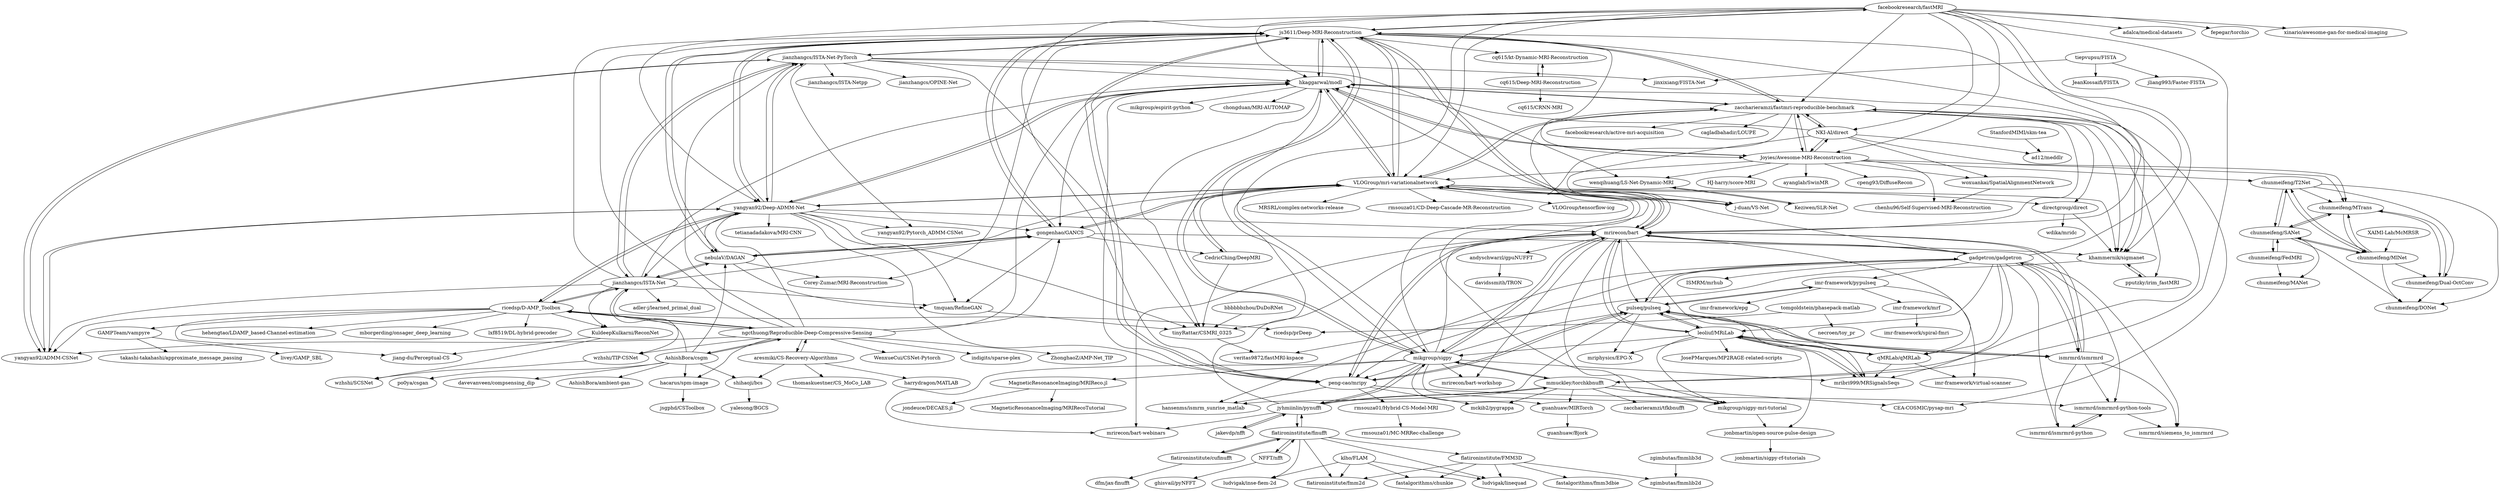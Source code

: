 digraph G {
"facebookresearch/fastMRI" -> "js3611/Deep-MRI-Reconstruction"
"facebookresearch/fastMRI" -> "zaccharieramzi/fastmri-reproducible-benchmark"
"facebookresearch/fastMRI" -> "VLOGroup/mri-variationalnetwork"
"facebookresearch/fastMRI" -> "mrirecon/bart"
"facebookresearch/fastMRI" -> "hkaggarwal/modl"
"facebookresearch/fastMRI" -> "mikgroup/sigpy"
"facebookresearch/fastMRI" -> "NKI-AI/direct"
"facebookresearch/fastMRI" -> "Joyies/Awesome-MRI-Reconstruction"
"facebookresearch/fastMRI" -> "adalca/medical-datasets" ["e"=1]
"facebookresearch/fastMRI" -> "fepegar/torchio" ["e"=1]
"facebookresearch/fastMRI" -> "peng-cao/mripy"
"facebookresearch/fastMRI" -> "yangyan92/Deep-ADMM-Net"
"facebookresearch/fastMRI" -> "khammernik/sigmanet"
"facebookresearch/fastMRI" -> "mmuckley/torchkbnufft"
"facebookresearch/fastMRI" -> "xinario/awesome-gan-for-medical-imaging" ["e"=1]
"js3611/Deep-MRI-Reconstruction" -> "VLOGroup/mri-variationalnetwork"
"js3611/Deep-MRI-Reconstruction" -> "hkaggarwal/modl"
"js3611/Deep-MRI-Reconstruction" -> "peng-cao/mripy"
"js3611/Deep-MRI-Reconstruction" -> "zaccharieramzi/fastmri-reproducible-benchmark"
"js3611/Deep-MRI-Reconstruction" -> "khammernik/sigmanet"
"js3611/Deep-MRI-Reconstruction" -> "facebookresearch/fastMRI"
"js3611/Deep-MRI-Reconstruction" -> "yangyan92/Deep-ADMM-Net"
"js3611/Deep-MRI-Reconstruction" -> "mrirecon/bart"
"js3611/Deep-MRI-Reconstruction" -> "Corey-Zumar/MRI-Reconstruction"
"js3611/Deep-MRI-Reconstruction" -> "gongenhao/GANCS"
"js3611/Deep-MRI-Reconstruction" -> "nebulaV/DAGAN"
"js3611/Deep-MRI-Reconstruction" -> "Joyies/Awesome-MRI-Reconstruction"
"js3611/Deep-MRI-Reconstruction" -> "cq615/kt-Dynamic-MRI-Reconstruction"
"js3611/Deep-MRI-Reconstruction" -> "mikgroup/sigpy"
"js3611/Deep-MRI-Reconstruction" -> "jianzhangcs/ISTA-Net-PyTorch"
"yangyan92/ADMM-CSNet" -> "yangyan92/Deep-ADMM-Net"
"yangyan92/ADMM-CSNet" -> "jianzhangcs/ISTA-Net-PyTorch"
"ricedsp/D-AMP_Toolbox" -> "hehengtao/LDAMP_based-Channel-estimation" ["e"=1]
"ricedsp/D-AMP_Toolbox" -> "yangyan92/ADMM-CSNet"
"ricedsp/D-AMP_Toolbox" -> "GAMPTeam/vampyre"
"ricedsp/D-AMP_Toolbox" -> "mborgerding/onsager_deep_learning"
"ricedsp/D-AMP_Toolbox" -> "KuldeepKulkarni/ReconNet"
"ricedsp/D-AMP_Toolbox" -> "jianzhangcs/ISTA-Net"
"ricedsp/D-AMP_Toolbox" -> "ngcthuong/Reproducible-Deep-Compressive-Sensing"
"ricedsp/D-AMP_Toolbox" -> "yangyan92/Deep-ADMM-Net"
"ricedsp/D-AMP_Toolbox" -> "ricedsp/prDeep"
"ricedsp/D-AMP_Toolbox" -> "jiang-du/Perceptual-CS"
"ricedsp/D-AMP_Toolbox" -> "lxf8519/DL-hybrid-precoder" ["e"=1]
"ngcthuong/Reproducible-Deep-Compressive-Sensing" -> "ricedsp/D-AMP_Toolbox"
"ngcthuong/Reproducible-Deep-Compressive-Sensing" -> "yangyan92/ADMM-CSNet"
"ngcthuong/Reproducible-Deep-Compressive-Sensing" -> "aresmiki/CS-Recovery-Algorithms"
"ngcthuong/Reproducible-Deep-Compressive-Sensing" -> "jianzhangcs/ISTA-Net-PyTorch"
"ngcthuong/Reproducible-Deep-Compressive-Sensing" -> "WenxueCui/CSNet-Pytorch"
"ngcthuong/Reproducible-Deep-Compressive-Sensing" -> "jianzhangcs/ISTA-Net"
"ngcthuong/Reproducible-Deep-Compressive-Sensing" -> "js3611/Deep-MRI-Reconstruction"
"ngcthuong/Reproducible-Deep-Compressive-Sensing" -> "AshishBora/csgm"
"ngcthuong/Reproducible-Deep-Compressive-Sensing" -> "yangyan92/Deep-ADMM-Net"
"ngcthuong/Reproducible-Deep-Compressive-Sensing" -> "wzhshi/TIP-CSNet"
"ngcthuong/Reproducible-Deep-Compressive-Sensing" -> "indigits/sparse-plex"
"ngcthuong/Reproducible-Deep-Compressive-Sensing" -> "gongenhao/GANCS"
"ngcthuong/Reproducible-Deep-Compressive-Sensing" -> "hkaggarwal/modl"
"ngcthuong/Reproducible-Deep-Compressive-Sensing" -> "ZhonghaoZ/AMP-Net_TIP"
"ngcthuong/Reproducible-Deep-Compressive-Sensing" -> "hacarus/spm-image"
"jianzhangcs/ISTA-Net-PyTorch" -> "jianzhangcs/ISTA-Netpp"
"jianzhangcs/ISTA-Net-PyTorch" -> "yangyan92/ADMM-CSNet"
"jianzhangcs/ISTA-Net-PyTorch" -> "yangyan92/Deep-ADMM-Net"
"jianzhangcs/ISTA-Net-PyTorch" -> "jianzhangcs/ISTA-Net"
"jianzhangcs/ISTA-Net-PyTorch" -> "tinyRattar/CSMRI_0325"
"jianzhangcs/ISTA-Net-PyTorch" -> "yangyan92/Pytorch_ADMM-CSNet"
"jianzhangcs/ISTA-Net-PyTorch" -> "hkaggarwal/modl"
"jianzhangcs/ISTA-Net-PyTorch" -> "jianzhangcs/OPINE-Net"
"jianzhangcs/ISTA-Net-PyTorch" -> "js3611/Deep-MRI-Reconstruction"
"jianzhangcs/ISTA-Net-PyTorch" -> "jinxixiang/FISTA-Net"
"jianzhangcs/ISTA-Net-PyTorch" -> "wenqihuang/LS-Net-Dynamic-MRI"
"mmuckley/torchkbnufft" -> "zaccharieramzi/tfkbnufft"
"mmuckley/torchkbnufft" -> "jyhmiinlin/pynufft"
"mmuckley/torchkbnufft" -> "guanhuaw/MIRTorch"
"mmuckley/torchkbnufft" -> "mikgroup/sigpy"
"mmuckley/torchkbnufft" -> "mikgroup/sigpy-mri-tutorial"
"mmuckley/torchkbnufft" -> "CEA-COSMIC/pysap-mri"
"mmuckley/torchkbnufft" -> "zaccharieramzi/fastmri-reproducible-benchmark"
"mmuckley/torchkbnufft" -> "mckib2/pygrappa"
"nebulaV/DAGAN" -> "gongenhao/GANCS"
"nebulaV/DAGAN" -> "js3611/Deep-MRI-Reconstruction"
"nebulaV/DAGAN" -> "VLOGroup/mri-variationalnetwork"
"nebulaV/DAGAN" -> "tmquan/RefineGAN"
"nebulaV/DAGAN" -> "jianzhangcs/ISTA-Net"
"nebulaV/DAGAN" -> "Corey-Zumar/MRI-Reconstruction"
"yangyan92/Deep-ADMM-Net" -> "yangyan92/ADMM-CSNet"
"yangyan92/Deep-ADMM-Net" -> "VLOGroup/mri-variationalnetwork"
"yangyan92/Deep-ADMM-Net" -> "jianzhangcs/ISTA-Net-PyTorch"
"yangyan92/Deep-ADMM-Net" -> "js3611/Deep-MRI-Reconstruction"
"yangyan92/Deep-ADMM-Net" -> "hkaggarwal/modl"
"yangyan92/Deep-ADMM-Net" -> "yangyan92/Pytorch_ADMM-CSNet"
"yangyan92/Deep-ADMM-Net" -> "tinyRattar/CSMRI_0325"
"yangyan92/Deep-ADMM-Net" -> "nebulaV/DAGAN"
"yangyan92/Deep-ADMM-Net" -> "mrirecon/bart"
"yangyan92/Deep-ADMM-Net" -> "tmquan/RefineGAN"
"yangyan92/Deep-ADMM-Net" -> "peng-cao/mripy"
"yangyan92/Deep-ADMM-Net" -> "gongenhao/GANCS"
"yangyan92/Deep-ADMM-Net" -> "tetianadadakova/MRI-CNN"
"yangyan92/Deep-ADMM-Net" -> "jianzhangcs/ISTA-Net"
"yangyan92/Deep-ADMM-Net" -> "ricedsp/D-AMP_Toolbox"
"aresmiki/CS-Recovery-Algorithms" -> "thomaskuestner/CS_MoCo_LAB"
"aresmiki/CS-Recovery-Algorithms" -> "ngcthuong/Reproducible-Deep-Compressive-Sensing"
"aresmiki/CS-Recovery-Algorithms" -> "shihaoji/bcs"
"aresmiki/CS-Recovery-Algorithms" -> "harrydragon/MATLAB"
"Joyies/Awesome-MRI-Reconstruction" -> "zaccharieramzi/fastmri-reproducible-benchmark"
"Joyies/Awesome-MRI-Reconstruction" -> "NKI-AI/direct"
"Joyies/Awesome-MRI-Reconstruction" -> "chunmeifeng/T2Net"
"Joyies/Awesome-MRI-Reconstruction" -> "chunmeifeng/MTrans"
"Joyies/Awesome-MRI-Reconstruction" -> "woxuankai/SpatialAlignmentNetwork"
"Joyies/Awesome-MRI-Reconstruction" -> "VLOGroup/mri-variationalnetwork"
"Joyies/Awesome-MRI-Reconstruction" -> "wenqihuang/LS-Net-Dynamic-MRI"
"Joyies/Awesome-MRI-Reconstruction" -> "HJ-harry/score-MRI" ["e"=1]
"Joyies/Awesome-MRI-Reconstruction" -> "ayanglab/SwinMR"
"Joyies/Awesome-MRI-Reconstruction" -> "chenhu96/Self-Supervised-MRI-Reconstruction"
"Joyies/Awesome-MRI-Reconstruction" -> "cpeng93/DiffuseRecon" ["e"=1]
"Joyies/Awesome-MRI-Reconstruction" -> "hkaggarwal/modl"
"chunmeifeng/FedMRI" -> "chunmeifeng/SANet"
"chunmeifeng/FedMRI" -> "chunmeifeng/MANet"
"chunmeifeng/SANet" -> "chunmeifeng/FedMRI"
"chunmeifeng/SANet" -> "chunmeifeng/MINet"
"chunmeifeng/SANet" -> "chunmeifeng/MTrans"
"chunmeifeng/SANet" -> "chunmeifeng/DONet"
"chunmeifeng/SANet" -> "chunmeifeng/MANet"
"chunmeifeng/SANet" -> "chunmeifeng/T2Net"
"chunmeifeng/MTrans" -> "chunmeifeng/Dual-OctConv"
"chunmeifeng/MTrans" -> "chunmeifeng/MINet"
"chunmeifeng/MTrans" -> "chunmeifeng/SANet"
"bbbbbbzhou/DuDoRNet" -> "tinyRattar/CSMRI_0325"
"chunmeifeng/T2Net" -> "chunmeifeng/MINet"
"chunmeifeng/T2Net" -> "chunmeifeng/MTrans"
"chunmeifeng/T2Net" -> "chunmeifeng/SANet"
"chunmeifeng/T2Net" -> "chunmeifeng/Dual-OctConv"
"chunmeifeng/T2Net" -> "chunmeifeng/DONet"
"tmquan/RefineGAN" -> "tinyRattar/CSMRI_0325"
"peng-cao/mripy" -> "mckib2/pygrappa"
"peng-cao/mripy" -> "js3611/Deep-MRI-Reconstruction"
"peng-cao/mripy" -> "mrirecon/bart"
"peng-cao/mripy" -> "ismrmrd/ismrmrd-python-tools"
"peng-cao/mripy" -> "pulseq/pulseq"
"peng-cao/mripy" -> "rmsouza01/Hybrid-CS-Model-MRI"
"peng-cao/mripy" -> "hansenms/ismrm_sunrise_matlab"
"chunmeifeng/MINet" -> "chunmeifeng/MTrans"
"chunmeifeng/MINet" -> "chunmeifeng/T2Net"
"chunmeifeng/MINet" -> "chunmeifeng/Dual-OctConv"
"chunmeifeng/MINet" -> "chunmeifeng/DONet"
"chunmeifeng/MINet" -> "chunmeifeng/SANet"
"VLOGroup/mri-variationalnetwork" -> "js3611/Deep-MRI-Reconstruction"
"VLOGroup/mri-variationalnetwork" -> "khammernik/sigmanet"
"VLOGroup/mri-variationalnetwork" -> "hkaggarwal/modl"
"VLOGroup/mri-variationalnetwork" -> "CedricChing/DeepMRI"
"VLOGroup/mri-variationalnetwork" -> "zaccharieramzi/fastmri-reproducible-benchmark"
"VLOGroup/mri-variationalnetwork" -> "j-duan/VS-Net"
"VLOGroup/mri-variationalnetwork" -> "mikgroup/sigpy-mri-tutorial"
"VLOGroup/mri-variationalnetwork" -> "mrirecon/bart"
"VLOGroup/mri-variationalnetwork" -> "yangyan92/Deep-ADMM-Net"
"VLOGroup/mri-variationalnetwork" -> "tinyRattar/CSMRI_0325"
"VLOGroup/mri-variationalnetwork" -> "gongenhao/GANCS"
"VLOGroup/mri-variationalnetwork" -> "directgroup/direct"
"VLOGroup/mri-variationalnetwork" -> "VLOGroup/tensorflow-icg"
"VLOGroup/mri-variationalnetwork" -> "MRSRL/complex-networks-release" ["e"=1]
"VLOGroup/mri-variationalnetwork" -> "rmsouza01/CD-Deep-Cascade-MR-Reconstruction"
"tiepvupsu/FISTA" -> "jliang993/Faster-FISTA"
"tiepvupsu/FISTA" -> "JeanKossaifi/FISTA"
"tiepvupsu/FISTA" -> "jinxixiang/FISTA-Net"
"leoliuf/MRiLab" -> "mribri999/MRSignalsSeqs"
"leoliuf/MRiLab" -> "pulseq/pulseq"
"leoliuf/MRiLab" -> "qMRLab/qMRLab"
"leoliuf/MRiLab" -> "mrirecon/bart"
"leoliuf/MRiLab" -> "ismrmrd/ismrmrd"
"leoliuf/MRiLab" -> "mikgroup/sigpy-mri-tutorial"
"leoliuf/MRiLab" -> "mriphysics/EPG-X"
"leoliuf/MRiLab" -> "jonbmartin/open-source-pulse-design"
"leoliuf/MRiLab" -> "JosePMarques/MP2RAGE-related-scripts"
"leoliuf/MRiLab" -> "mikgroup/sigpy"
"GAMPTeam/vampyre" -> "livey/GAMP_SBL"
"GAMPTeam/vampyre" -> "takashi-takahashi/approximate_message_passing"
"cq615/Deep-MRI-Reconstruction" -> "cq615/kt-Dynamic-MRI-Reconstruction"
"cq615/Deep-MRI-Reconstruction" -> "cq615/CRNN-MRI"
"hkaggarwal/modl" -> "khammernik/sigmanet"
"hkaggarwal/modl" -> "VLOGroup/mri-variationalnetwork"
"hkaggarwal/modl" -> "js3611/Deep-MRI-Reconstruction"
"hkaggarwal/modl" -> "zaccharieramzi/fastmri-reproducible-benchmark"
"hkaggarwal/modl" -> "j-duan/VS-Net"
"hkaggarwal/modl" -> "tinyRattar/CSMRI_0325"
"hkaggarwal/modl" -> "mikgroup/espirit-python"
"hkaggarwal/modl" -> "yangyan92/Deep-ADMM-Net"
"hkaggarwal/modl" -> "Joyies/Awesome-MRI-Reconstruction"
"hkaggarwal/modl" -> "gongenhao/GANCS"
"hkaggarwal/modl" -> "chongduan/MRI-AUTOMAP"
"hkaggarwal/modl" -> "peng-cao/mripy"
"zaccharieramzi/fastmri-reproducible-benchmark" -> "pputzky/irim_fastMRI"
"zaccharieramzi/fastmri-reproducible-benchmark" -> "VLOGroup/mri-variationalnetwork"
"zaccharieramzi/fastmri-reproducible-benchmark" -> "khammernik/sigmanet"
"zaccharieramzi/fastmri-reproducible-benchmark" -> "Joyies/Awesome-MRI-Reconstruction"
"zaccharieramzi/fastmri-reproducible-benchmark" -> "j-duan/VS-Net"
"zaccharieramzi/fastmri-reproducible-benchmark" -> "NKI-AI/direct"
"zaccharieramzi/fastmri-reproducible-benchmark" -> "hkaggarwal/modl"
"zaccharieramzi/fastmri-reproducible-benchmark" -> "directgroup/direct"
"zaccharieramzi/fastmri-reproducible-benchmark" -> "js3611/Deep-MRI-Reconstruction"
"zaccharieramzi/fastmri-reproducible-benchmark" -> "CEA-COSMIC/pysap-mri"
"zaccharieramzi/fastmri-reproducible-benchmark" -> "facebookresearch/active-mri-acquisition"
"zaccharieramzi/fastmri-reproducible-benchmark" -> "cagladbahadir/LOUPE"
"klho/FLAM" -> "fastalgorithms/chunkie"
"klho/FLAM" -> "flatironinstitute/fmm2d"
"klho/FLAM" -> "ludvigak/inse-fiem-2d"
"klho/FLAM" -> "ludvigak/linequad"
"AshishBora/csgm" -> "davevanveen/compsensing_dip"
"AshishBora/csgm" -> "AshishBora/ambient-gan"
"AshishBora/csgm" -> "shihaoji/bcs"
"AshishBora/csgm" -> "ngcthuong/Reproducible-Deep-Compressive-Sensing"
"AshishBora/csgm" -> "hacarus/spm-image"
"AshishBora/csgm" -> "nebulaV/DAGAN"
"AshishBora/csgm" -> "po0ya/csgan"
"AshishBora/csgm" -> "ricedsp/D-AMP_Toolbox"
"XAIMI-Lab/McMRSR" -> "chunmeifeng/MINet"
"jyhmiinlin/pynufft" -> "mmuckley/torchkbnufft"
"jyhmiinlin/pynufft" -> "mikgroup/sigpy"
"jyhmiinlin/pynufft" -> "jakevdp/nfft"
"jyhmiinlin/pynufft" -> "flatironinstitute/finufft"
"jyhmiinlin/pynufft" -> "mrirecon/bart-webinars"
"jyhmiinlin/pynufft" -> "mrirecon/bart"
"gongenhao/GANCS" -> "nebulaV/DAGAN"
"gongenhao/GANCS" -> "VLOGroup/mri-variationalnetwork"
"gongenhao/GANCS" -> "tmquan/RefineGAN"
"gongenhao/GANCS" -> "khammernik/sigmanet"
"gongenhao/GANCS" -> "js3611/Deep-MRI-Reconstruction"
"gongenhao/GANCS" -> "CedricChing/DeepMRI"
"jianzhangcs/ISTA-Net" -> "jianzhangcs/ISTA-Net-PyTorch"
"jianzhangcs/ISTA-Net" -> "gongenhao/GANCS"
"jianzhangcs/ISTA-Net" -> "KuldeepKulkarni/ReconNet"
"jianzhangcs/ISTA-Net" -> "wzhshi/TIP-CSNet"
"jianzhangcs/ISTA-Net" -> "nebulaV/DAGAN"
"jianzhangcs/ISTA-Net" -> "hkaggarwal/modl"
"jianzhangcs/ISTA-Net" -> "adler-j/learned_primal_dual" ["e"=1]
"jianzhangcs/ISTA-Net" -> "js3611/Deep-MRI-Reconstruction"
"jianzhangcs/ISTA-Net" -> "yangyan92/ADMM-CSNet"
"jianzhangcs/ISTA-Net" -> "tmquan/RefineGAN"
"jianzhangcs/ISTA-Net" -> "ricedsp/D-AMP_Toolbox"
"rmsouza01/Hybrid-CS-Model-MRI" -> "rmsouza01/MC-MRRec-challenge"
"hacarus/spm-image" -> "jsgphd/CSToolbox"
"Keziwen/SLR-Net" -> "wenqihuang/LS-Net-Dynamic-MRI"
"KuldeepKulkarni/ReconNet" -> "wzhshi/SCSNet"
"KuldeepKulkarni/ReconNet" -> "jiang-du/Perceptual-CS"
"NKI-AI/direct" -> "Joyies/Awesome-MRI-Reconstruction"
"NKI-AI/direct" -> "zaccharieramzi/fastmri-reproducible-benchmark"
"NKI-AI/direct" -> "chunmeifeng/MTrans"
"NKI-AI/direct" -> "woxuankai/SpatialAlignmentNetwork"
"NKI-AI/direct" -> "hkaggarwal/modl"
"NKI-AI/direct" -> "j-duan/VS-Net"
"NKI-AI/direct" -> "ad12/meddlr"
"wzhshi/TIP-CSNet" -> "wzhshi/SCSNet"
"shihaoji/bcs" -> "yalesong/BGCS"
"tomgoldstein/phasepack-matlab" -> "ricedsp/prDeep"
"tomgoldstein/phasepack-matlab" -> "necroen/toy_pr"
"mribri999/MRSignalsSeqs" -> "leoliuf/MRiLab"
"wenqihuang/LS-Net-Dynamic-MRI" -> "Keziwen/SLR-Net"
"mrirecon/bart" -> "mikgroup/sigpy"
"mrirecon/bart" -> "mrirecon/bart-webinars"
"mrirecon/bart" -> "VLOGroup/mri-variationalnetwork"
"mrirecon/bart" -> "gadgetron/gadgetron"
"mrirecon/bart" -> "peng-cao/mripy"
"mrirecon/bart" -> "ismrmrd/ismrmrd"
"mrirecon/bart" -> "mikgroup/sigpy-mri-tutorial"
"mrirecon/bart" -> "mribri999/MRSignalsSeqs"
"mrirecon/bart" -> "leoliuf/MRiLab"
"mrirecon/bart" -> "js3611/Deep-MRI-Reconstruction"
"mrirecon/bart" -> "andyschwarzl/gpuNUFFT"
"mrirecon/bart" -> "zaccharieramzi/fastmri-reproducible-benchmark"
"mrirecon/bart" -> "pulseq/pulseq"
"mrirecon/bart" -> "mrirecon/bart-workshop"
"mrirecon/bart" -> "qMRLab/qMRLab"
"mikgroup/sigpy" -> "mrirecon/bart"
"mikgroup/sigpy" -> "mikgroup/sigpy-mri-tutorial"
"mikgroup/sigpy" -> "mrirecon/bart-webinars"
"mikgroup/sigpy" -> "mmuckley/torchkbnufft"
"mikgroup/sigpy" -> "mribri999/MRSignalsSeqs"
"mikgroup/sigpy" -> "guanhuaw/MIRTorch"
"mikgroup/sigpy" -> "peng-cao/mripy"
"mikgroup/sigpy" -> "pulseq/pulseq"
"mikgroup/sigpy" -> "hkaggarwal/modl"
"mikgroup/sigpy" -> "jyhmiinlin/pynufft"
"mikgroup/sigpy" -> "MagneticResonanceImaging/MRIReco.jl"
"mikgroup/sigpy" -> "zaccharieramzi/fastmri-reproducible-benchmark"
"mikgroup/sigpy" -> "VLOGroup/mri-variationalnetwork"
"mikgroup/sigpy" -> "js3611/Deep-MRI-Reconstruction"
"mikgroup/sigpy" -> "mrirecon/bart-workshop"
"gadgetron/gadgetron" -> "ismrmrd/ismrmrd"
"gadgetron/gadgetron" -> "mrirecon/bart"
"gadgetron/gadgetron" -> "pulseq/pulseq"
"gadgetron/gadgetron" -> "mribri999/MRSignalsSeqs"
"gadgetron/gadgetron" -> "peng-cao/mripy"
"gadgetron/gadgetron" -> "ismrmrd/ismrmrd-python-tools"
"gadgetron/gadgetron" -> "ismrmrd/ismrmrd-python"
"gadgetron/gadgetron" -> "leoliuf/MRiLab"
"gadgetron/gadgetron" -> "VLOGroup/mri-variationalnetwork"
"gadgetron/gadgetron" -> "hansenms/ismrm_sunrise_matlab"
"gadgetron/gadgetron" -> "js3611/Deep-MRI-Reconstruction"
"gadgetron/gadgetron" -> "ISMRM/mrhub"
"gadgetron/gadgetron" -> "ismrmrd/siemens_to_ismrmrd"
"gadgetron/gadgetron" -> "imr-framework/pypulseq"
"gadgetron/gadgetron" -> "qMRLab/qMRLab"
"flatironinstitute/finufft" -> "flatironinstitute/cufinufft"
"flatironinstitute/finufft" -> "flatironinstitute/FMM3D"
"flatironinstitute/finufft" -> "jyhmiinlin/pynufft"
"flatironinstitute/finufft" -> "flatironinstitute/fmm2d"
"flatironinstitute/finufft" -> "NFFT/nfft"
"flatironinstitute/finufft" -> "ludvigak/inse-fiem-2d"
"flatironinstitute/finufft" -> "ludvigak/linequad"
"ismrmrd/ismrmrd" -> "ismrmrd/siemens_to_ismrmrd"
"ismrmrd/ismrmrd" -> "gadgetron/gadgetron"
"ismrmrd/ismrmrd" -> "ismrmrd/ismrmrd-python-tools"
"ismrmrd/ismrmrd" -> "ismrmrd/ismrmrd-python"
"ismrmrd/ismrmrd" -> "pulseq/pulseq"
"ismrmrd/ismrmrd" -> "mrirecon/bart"
"jakevdp/nfft" -> "jyhmiinlin/pynufft"
"ismrmrd/ismrmrd-python" -> "ismrmrd/ismrmrd-python-tools"
"pulseq/pulseq" -> "imr-framework/pypulseq"
"pulseq/pulseq" -> "leoliuf/MRiLab"
"pulseq/pulseq" -> "mribri999/MRSignalsSeqs"
"pulseq/pulseq" -> "mriphysics/EPG-X"
"pulseq/pulseq" -> "hansenms/ismrm_sunrise_matlab"
"pulseq/pulseq" -> "ismrmrd/ismrmrd"
"pulseq/pulseq" -> "gadgetron/gadgetron"
"pulseq/pulseq" -> "peng-cao/mripy"
"directgroup/direct" -> "khammernik/sigmanet"
"directgroup/direct" -> "wdika/mridc"
"khammernik/sigmanet" -> "pputzky/irim_fastMRI"
"khammernik/sigmanet" -> "veritas9872/fastMRI-kspace"
"tinyRattar/CSMRI_0325" -> "veritas9872/fastMRI-kspace"
"CedricChing/DeepMRI" -> "tinyRattar/CSMRI_0325"
"CedricChing/DeepMRI" -> "VLOGroup/mri-variationalnetwork"
"chunmeifeng/Dual-OctConv" -> "chunmeifeng/MTrans"
"chunmeifeng/Dual-OctConv" -> "chunmeifeng/DONet"
"mikgroup/sigpy-mri-tutorial" -> "jonbmartin/open-source-pulse-design"
"woxuankai/SpatialAlignmentNetwork" -> "chenhu96/Self-Supervised-MRI-Reconstruction"
"pputzky/irim_fastMRI" -> "khammernik/sigmanet"
"imr-framework/pypulseq" -> "pulseq/pulseq"
"imr-framework/pypulseq" -> "imr-framework/virtual-scanner"
"imr-framework/pypulseq" -> "imr-framework/epg"
"imr-framework/pypulseq" -> "imr-framework/mrf"
"qMRLab/qMRLab" -> "leoliuf/MRiLab"
"qMRLab/qMRLab" -> "mribri999/MRSignalsSeqs"
"qMRLab/qMRLab" -> "pulseq/pulseq"
"qMRLab/qMRLab" -> "imr-framework/virtual-scanner"
"jonbmartin/open-source-pulse-design" -> "jonbmartin/sigpy-rf-tutorials"
"StanfordMIMI/skm-tea" -> "ad12/meddlr"
"andyschwarzl/gpuNUFFT" -> "davidssmith/TRON"
"NFFT/nfft" -> "flatironinstitute/finufft"
"NFFT/nfft" -> "ghisvail/pyNFFT"
"flatironinstitute/cufinufft" -> "flatironinstitute/finufft"
"flatironinstitute/cufinufft" -> "dfm/jax-finufft"
"flatironinstitute/FMM3D" -> "flatironinstitute/fmm2d"
"flatironinstitute/FMM3D" -> "fastalgorithms/fmm3dbie"
"flatironinstitute/FMM3D" -> "fastalgorithms/chunkie"
"flatironinstitute/FMM3D" -> "zgimbutas/fmmlib2d"
"flatironinstitute/FMM3D" -> "ludvigak/linequad"
"zgimbutas/fmmlib3d" -> "zgimbutas/fmmlib2d"
"cq615/kt-Dynamic-MRI-Reconstruction" -> "cq615/Deep-MRI-Reconstruction"
"guanhuaw/MIRTorch" -> "guanhuaw/Bjork"
"ismrmrd/ismrmrd-python-tools" -> "ismrmrd/ismrmrd-python"
"ismrmrd/ismrmrd-python-tools" -> "ismrmrd/siemens_to_ismrmrd"
"imr-framework/mrf" -> "imr-framework/spiral-fmri"
"MagneticResonanceImaging/MRIReco.jl" -> "MagneticResonanceImaging/MRIRecoTutorial"
"MagneticResonanceImaging/MRIReco.jl" -> "jondeuce/DECAES.jl"
"facebookresearch/fastMRI" ["l"="28.343,36.052"]
"js3611/Deep-MRI-Reconstruction" ["l"="28.324,36.073"]
"zaccharieramzi/fastmri-reproducible-benchmark" ["l"="28.351,36.071"]
"VLOGroup/mri-variationalnetwork" ["l"="28.336,36.066"]
"mrirecon/bart" ["l"="28.376,36.05"]
"hkaggarwal/modl" ["l"="28.316,36.062"]
"mikgroup/sigpy" ["l"="28.383,36.067"]
"NKI-AI/direct" ["l"="28.327,36.034"]
"Joyies/Awesome-MRI-Reconstruction" ["l"="28.313,36.036"]
"adalca/medical-datasets" ["l"="29.362,36.663"]
"fepegar/torchio" ["l"="29.329,36.613"]
"peng-cao/mripy" ["l"="28.357,36.041"]
"yangyan92/Deep-ADMM-Net" ["l"="28.296,36.071"]
"khammernik/sigmanet" ["l"="28.332,36.085"]
"mmuckley/torchkbnufft" ["l"="28.398,36.084"]
"xinario/awesome-gan-for-medical-imaging" ["l"="29.269,36.622"]
"Corey-Zumar/MRI-Reconstruction" ["l"="28.321,36.111"]
"gongenhao/GANCS" ["l"="28.309,36.085"]
"nebulaV/DAGAN" ["l"="28.305,36.098"]
"cq615/kt-Dynamic-MRI-Reconstruction" ["l"="28.264,36.1"]
"jianzhangcs/ISTA-Net-PyTorch" ["l"="28.272,36.072"]
"yangyan92/ADMM-CSNet" ["l"="28.265,36.084"]
"ricedsp/D-AMP_Toolbox" ["l"="28.246,36.09"]
"hehengtao/LDAMP_based-Channel-estimation" ["l"="3.253,39.248"]
"GAMPTeam/vampyre" ["l"="28.194,36.062"]
"mborgerding/onsager_deep_learning" ["l"="28.21,36.079"]
"KuldeepKulkarni/ReconNet" ["l"="28.232,36.099"]
"jianzhangcs/ISTA-Net" ["l"="28.278,36.091"]
"ngcthuong/Reproducible-Deep-Compressive-Sensing" ["l"="28.27,36.114"]
"ricedsp/prDeep" ["l"="28.182,36.085"]
"jiang-du/Perceptual-CS" ["l"="28.218,36.092"]
"lxf8519/DL-hybrid-precoder" ["l"="3.264,39.205"]
"aresmiki/CS-Recovery-Algorithms" ["l"="28.241,36.155"]
"WenxueCui/CSNet-Pytorch" ["l"="28.245,36.133"]
"AshishBora/csgm" ["l"="28.284,36.141"]
"wzhshi/TIP-CSNet" ["l"="28.248,36.112"]
"indigits/sparse-plex" ["l"="28.225,36.134"]
"ZhonghaoZ/AMP-Net_TIP" ["l"="28.262,36.133"]
"hacarus/spm-image" ["l"="28.265,36.153"]
"jianzhangcs/ISTA-Netpp" ["l"="28.234,36.059"]
"tinyRattar/CSMRI_0325" ["l"="28.292,36.059"]
"yangyan92/Pytorch_ADMM-CSNet" ["l"="28.265,36.058"]
"jianzhangcs/OPINE-Net" ["l"="28.242,36.068"]
"jinxixiang/FISTA-Net" ["l"="28.197,36.098"]
"wenqihuang/LS-Net-Dynamic-MRI" ["l"="28.266,36.039"]
"zaccharieramzi/tfkbnufft" ["l"="28.438,36.093"]
"jyhmiinlin/pynufft" ["l"="28.423,36.099"]
"guanhuaw/MIRTorch" ["l"="28.428,36.079"]
"mikgroup/sigpy-mri-tutorial" ["l"="28.396,36.058"]
"CEA-COSMIC/pysap-mri" ["l"="28.379,36.092"]
"mckib2/pygrappa" ["l"="28.399,36.067"]
"tmquan/RefineGAN" ["l"="28.291,36.085"]
"tetianadadakova/MRI-CNN" ["l"="28.249,36.048"]
"thomaskuestner/CS_MoCo_LAB" ["l"="28.216,36.183"]
"shihaoji/bcs" ["l"="28.262,36.175"]
"harrydragon/MATLAB" ["l"="28.22,36.166"]
"chunmeifeng/T2Net" ["l"="28.295,35.983"]
"chunmeifeng/MTrans" ["l"="28.308,35.989"]
"woxuankai/SpatialAlignmentNetwork" ["l"="28.32,36.014"]
"HJ-harry/score-MRI" ["l"="34.667,28.806"]
"ayanglab/SwinMR" ["l"="28.289,36.015"]
"chenhu96/Self-Supervised-MRI-Reconstruction" ["l"="28.307,36.009"]
"cpeng93/DiffuseRecon" ["l"="34.694,28.774"]
"chunmeifeng/FedMRI" ["l"="28.308,35.944"]
"chunmeifeng/SANet" ["l"="28.303,35.964"]
"chunmeifeng/MANet" ["l"="28.293,35.945"]
"chunmeifeng/MINet" ["l"="28.288,35.971"]
"chunmeifeng/DONet" ["l"="28.289,35.961"]
"chunmeifeng/Dual-OctConv" ["l"="28.307,35.973"]
"bbbbbbzhou/DuDoRNet" ["l"="28.265,36.028"]
"ismrmrd/ismrmrd-python-tools" ["l"="28.368,36.011"]
"pulseq/pulseq" ["l"="28.396,36.03"]
"rmsouza01/Hybrid-CS-Model-MRI" ["l"="28.351,35.994"]
"hansenms/ismrm_sunrise_matlab" ["l"="28.364,36.023"]
"CedricChing/DeepMRI" ["l"="28.309,36.053"]
"j-duan/VS-Net" ["l"="28.339,36.075"]
"directgroup/direct" ["l"="28.351,36.1"]
"VLOGroup/tensorflow-icg" ["l"="28.349,36.088"]
"MRSRL/complex-networks-release" ["l"="2.638,39.106"]
"rmsouza01/CD-Deep-Cascade-MR-Reconstruction" ["l"="28.363,36.087"]
"tiepvupsu/FISTA" ["l"="28.142,36.117"]
"jliang993/Faster-FISTA" ["l"="28.115,36.115"]
"JeanKossaifi/FISTA" ["l"="28.117,36.135"]
"leoliuf/MRiLab" ["l"="28.412,36.039"]
"mribri999/MRSignalsSeqs" ["l"="28.398,36.044"]
"qMRLab/qMRLab" ["l"="28.414,36.024"]
"ismrmrd/ismrmrd" ["l"="28.39,36.019"]
"mriphysics/EPG-X" ["l"="28.432,36.027"]
"jonbmartin/open-source-pulse-design" ["l"="28.435,36.049"]
"JosePMarques/MP2RAGE-related-scripts" ["l"="28.454,36.028"]
"livey/GAMP_SBL" ["l"="28.166,36.055"]
"takashi-takahashi/approximate_message_passing" ["l"="28.179,36.046"]
"cq615/Deep-MRI-Reconstruction" ["l"="28.234,36.113"]
"cq615/CRNN-MRI" ["l"="28.206,36.123"]
"mikgroup/espirit-python" ["l"="28.287,36.045"]
"chongduan/MRI-AUTOMAP" ["l"="28.291,36.032"]
"pputzky/irim_fastMRI" ["l"="28.337,36.098"]
"facebookresearch/active-mri-acquisition" ["l"="28.377,36.105"]
"cagladbahadir/LOUPE" ["l"="28.361,36.111"]
"klho/FLAM" ["l"="28.517,36.162"]
"fastalgorithms/chunkie" ["l"="28.521,36.179"]
"flatironinstitute/fmm2d" ["l"="28.501,36.155"]
"ludvigak/inse-fiem-2d" ["l"="28.505,36.146"]
"ludvigak/linequad" ["l"="28.491,36.157"]
"davevanveen/compsensing_dip" ["l"="28.311,36.162"]
"AshishBora/ambient-gan" ["l"="28.293,36.18"]
"po0ya/csgan" ["l"="28.289,36.162"]
"XAIMI-Lab/McMRSR" ["l"="28.268,35.951"]
"jakevdp/nfft" ["l"="28.438,36.121"]
"flatironinstitute/finufft" ["l"="28.485,36.133"]
"mrirecon/bart-webinars" ["l"="28.411,36.075"]
"adler-j/learned_primal_dual" ["l"="27.528,36.034"]
"rmsouza01/MC-MRRec-challenge" ["l"="28.353,35.969"]
"jsgphd/CSToolbox" ["l"="28.25,36.169"]
"Keziwen/SLR-Net" ["l"="28.245,36.027"]
"wzhshi/SCSNet" ["l"="28.22,36.113"]
"ad12/meddlr" ["l"="28.278,36.002"]
"yalesong/BGCS" ["l"="28.257,36.201"]
"tomgoldstein/phasepack-matlab" ["l"="28.138,36.077"]
"necroen/toy_pr" ["l"="28.113,36.073"]
"gadgetron/gadgetron" ["l"="28.379,36.028"]
"andyschwarzl/gpuNUFFT" ["l"="28.386,35.988"]
"mrirecon/bart-workshop" ["l"="28.41,36.059"]
"MagneticResonanceImaging/MRIReco.jl" ["l"="28.451,36.066"]
"ismrmrd/ismrmrd-python" ["l"="28.376,36.001"]
"ISMRM/mrhub" ["l"="28.403,35.995"]
"ismrmrd/siemens_to_ismrmrd" ["l"="28.388,36.005"]
"imr-framework/pypulseq" ["l"="28.42,36.006"]
"flatironinstitute/cufinufft" ["l"="28.507,36.119"]
"flatironinstitute/FMM3D" ["l"="28.499,36.172"]
"NFFT/nfft" ["l"="28.522,36.137"]
"wdika/mridc" ["l"="28.356,36.128"]
"veritas9872/fastMRI-kspace" ["l"="28.308,36.074"]
"imr-framework/virtual-scanner" ["l"="28.442,36.007"]
"imr-framework/epg" ["l"="28.444,35.991"]
"imr-framework/mrf" ["l"="28.442,35.978"]
"jonbmartin/sigpy-rf-tutorials" ["l"="28.462,36.045"]
"StanfordMIMI/skm-tea" ["l"="28.25,35.985"]
"davidssmith/TRON" ["l"="28.394,35.964"]
"ghisvail/pyNFFT" ["l"="28.55,36.14"]
"dfm/jax-finufft" ["l"="28.533,36.11"]
"fastalgorithms/fmm3dbie" ["l"="28.494,36.191"]
"zgimbutas/fmmlib2d" ["l"="28.515,36.197"]
"zgimbutas/fmmlib3d" ["l"="28.529,36.213"]
"guanhuaw/Bjork" ["l"="28.456,36.087"]
"imr-framework/spiral-fmri" ["l"="28.456,35.964"]
"MagneticResonanceImaging/MRIRecoTutorial" ["l"="28.474,36.059"]
"jondeuce/DECAES.jl" ["l"="28.48,36.071"]
}